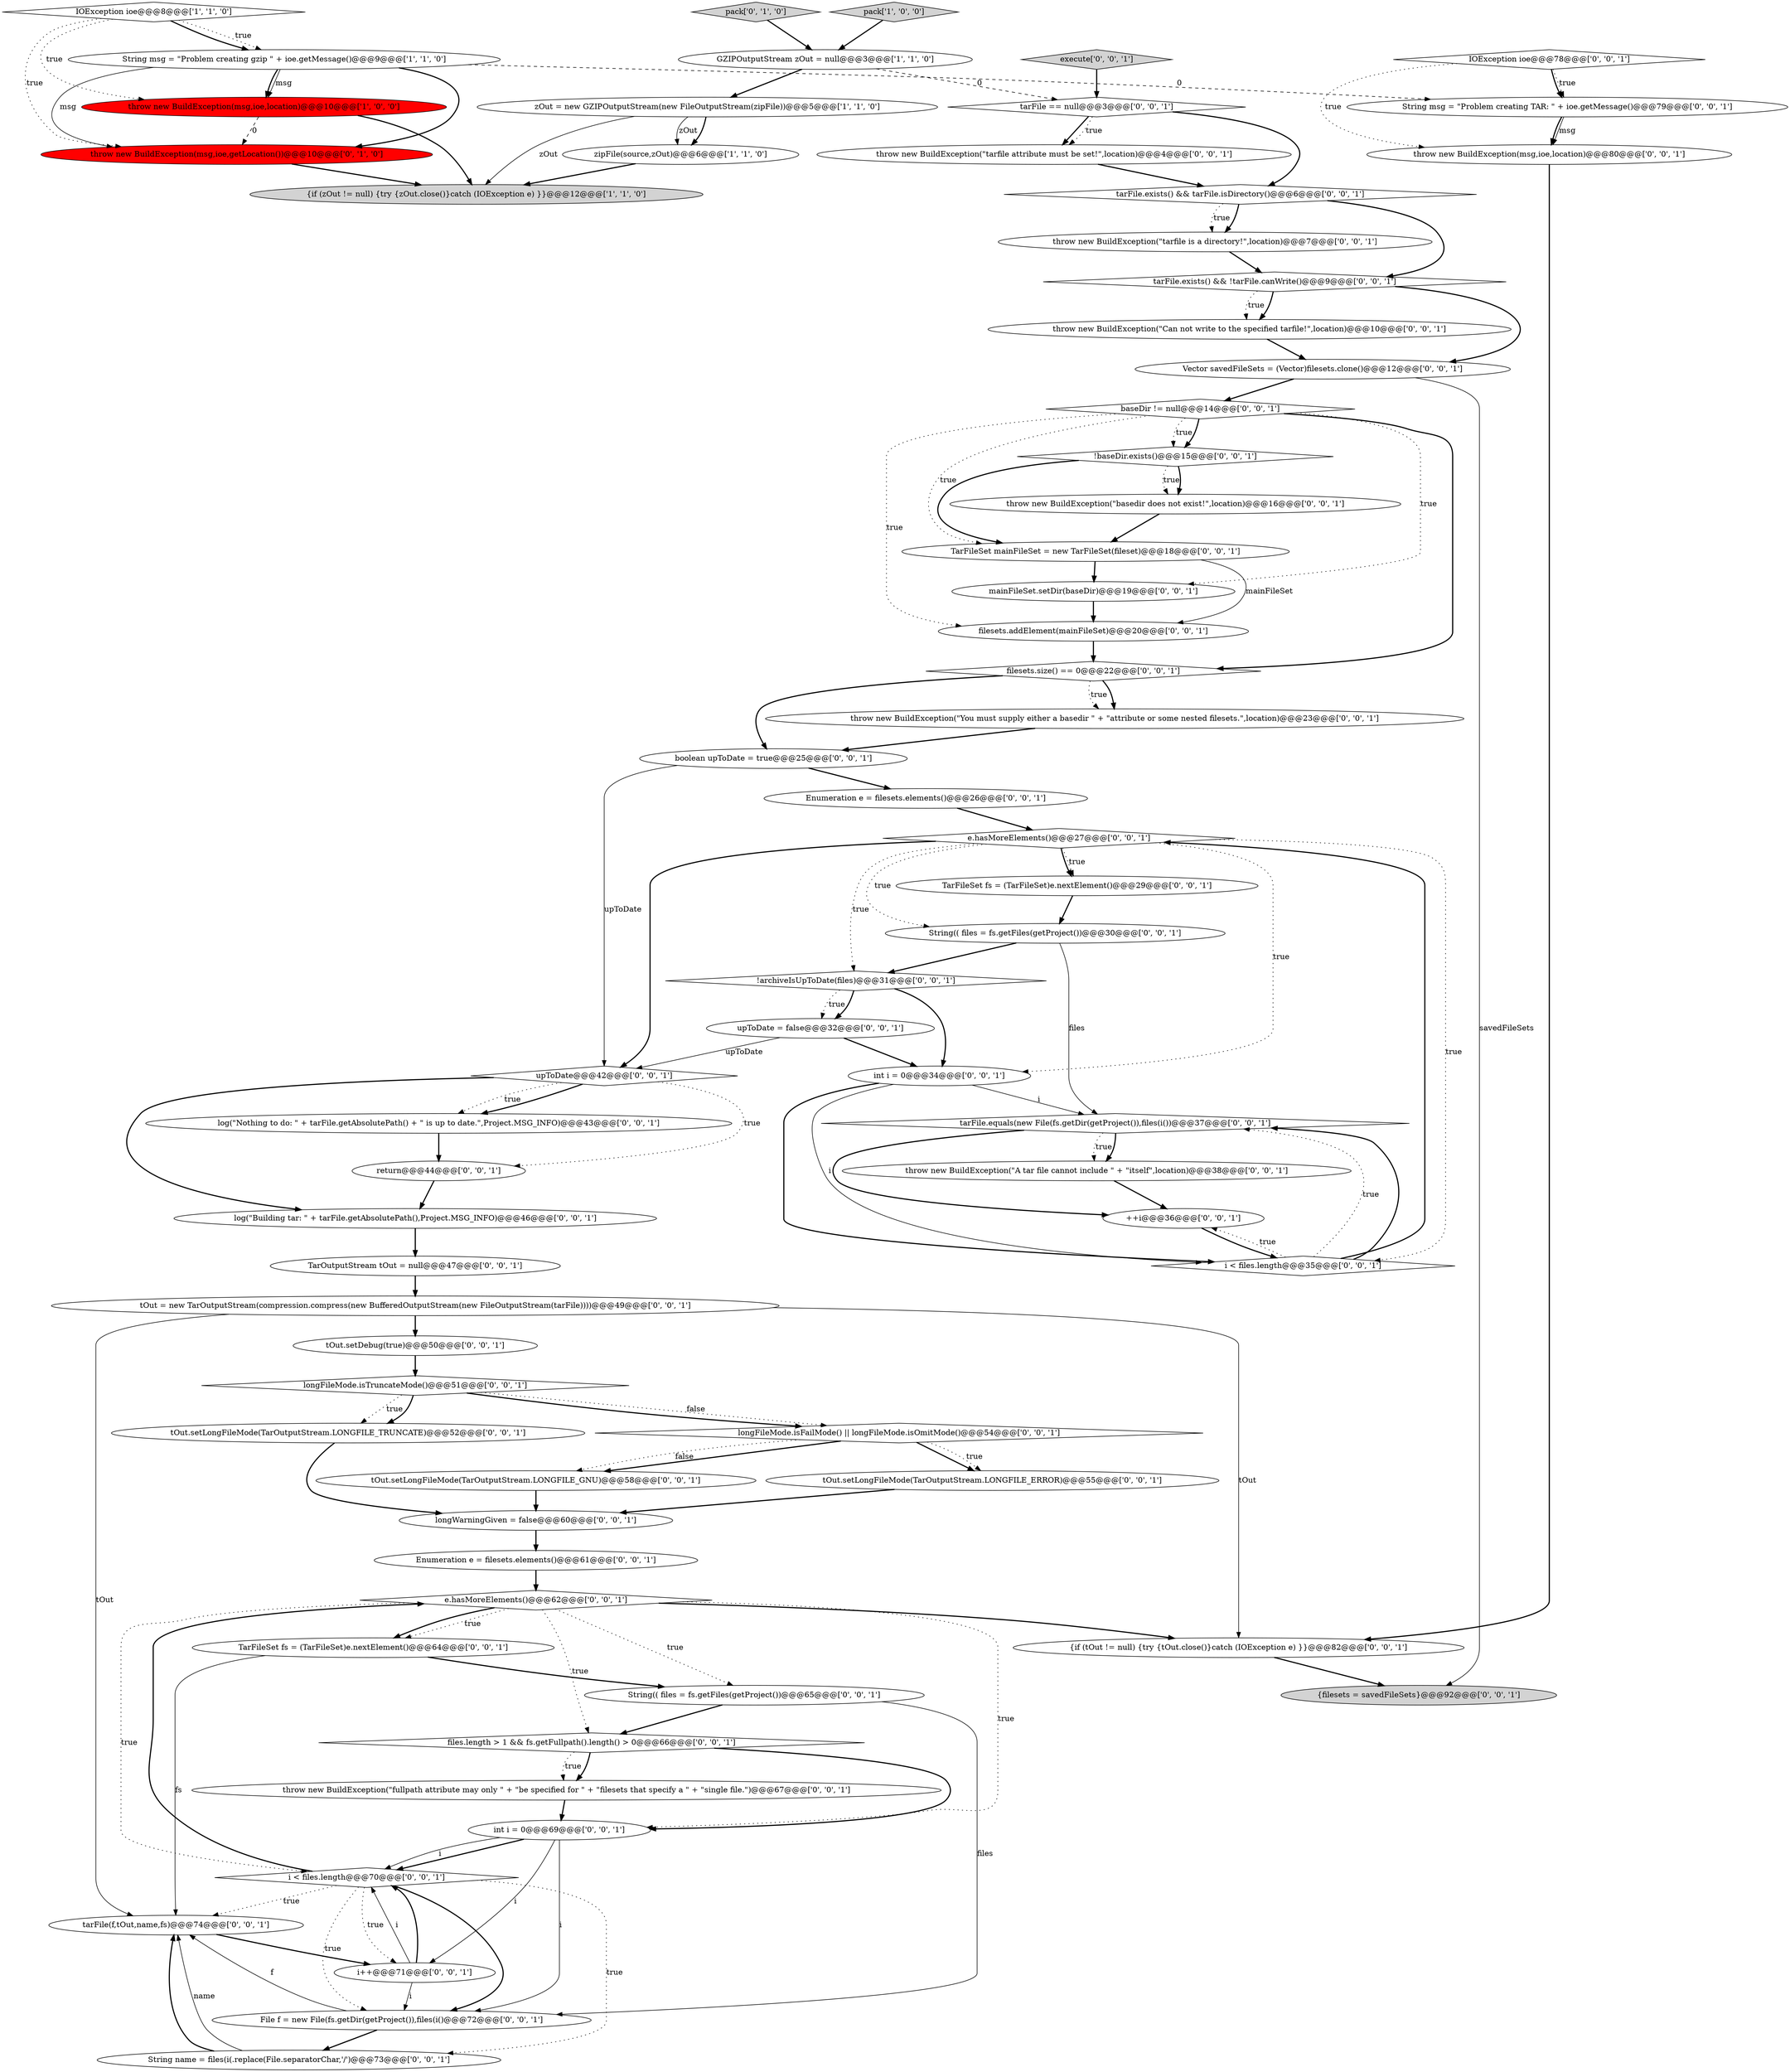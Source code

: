 digraph {
6 [style = filled, label = "zipFile(source,zOut)@@@6@@@['1', '1', '0']", fillcolor = white, shape = ellipse image = "AAA0AAABBB1BBB"];
7 [style = filled, label = "zOut = new GZIPOutputStream(new FileOutputStream(zipFile))@@@5@@@['1', '1', '0']", fillcolor = white, shape = ellipse image = "AAA0AAABBB1BBB"];
66 [style = filled, label = "++i@@@36@@@['0', '0', '1']", fillcolor = white, shape = ellipse image = "AAA0AAABBB3BBB"];
34 [style = filled, label = "longWarningGiven = false@@@60@@@['0', '0', '1']", fillcolor = white, shape = ellipse image = "AAA0AAABBB3BBB"];
46 [style = filled, label = "throw new BuildException(\"You must supply either a basedir \" + \"attribute or some nested filesets.\",location)@@@23@@@['0', '0', '1']", fillcolor = white, shape = ellipse image = "AAA0AAABBB3BBB"];
55 [style = filled, label = "int i = 0@@@69@@@['0', '0', '1']", fillcolor = white, shape = ellipse image = "AAA0AAABBB3BBB"];
15 [style = filled, label = "{filesets = savedFileSets}@@@92@@@['0', '0', '1']", fillcolor = lightgray, shape = ellipse image = "AAA0AAABBB3BBB"];
26 [style = filled, label = "mainFileSet.setDir(baseDir)@@@19@@@['0', '0', '1']", fillcolor = white, shape = ellipse image = "AAA0AAABBB3BBB"];
59 [style = filled, label = "log(\"Building tar: \" + tarFile.getAbsolutePath(),Project.MSG_INFO)@@@46@@@['0', '0', '1']", fillcolor = white, shape = ellipse image = "AAA0AAABBB3BBB"];
64 [style = filled, label = "tarFile == null@@@3@@@['0', '0', '1']", fillcolor = white, shape = diamond image = "AAA0AAABBB3BBB"];
33 [style = filled, label = "TarFileSet mainFileSet = new TarFileSet(fileset)@@@18@@@['0', '0', '1']", fillcolor = white, shape = ellipse image = "AAA0AAABBB3BBB"];
30 [style = filled, label = "throw new BuildException(msg,ioe,location)@@@80@@@['0', '0', '1']", fillcolor = white, shape = ellipse image = "AAA0AAABBB3BBB"];
54 [style = filled, label = "boolean upToDate = true@@@25@@@['0', '0', '1']", fillcolor = white, shape = ellipse image = "AAA0AAABBB3BBB"];
50 [style = filled, label = "tOut.setDebug(true)@@@50@@@['0', '0', '1']", fillcolor = white, shape = ellipse image = "AAA0AAABBB3BBB"];
17 [style = filled, label = "int i = 0@@@34@@@['0', '0', '1']", fillcolor = white, shape = ellipse image = "AAA0AAABBB3BBB"];
32 [style = filled, label = "longFileMode.isFailMode() || longFileMode.isOmitMode()@@@54@@@['0', '0', '1']", fillcolor = white, shape = diamond image = "AAA0AAABBB3BBB"];
39 [style = filled, label = "throw new BuildException(\"basedir does not exist!\",location)@@@16@@@['0', '0', '1']", fillcolor = white, shape = ellipse image = "AAA0AAABBB3BBB"];
65 [style = filled, label = "i < files.length@@@70@@@['0', '0', '1']", fillcolor = white, shape = diamond image = "AAA0AAABBB3BBB"];
62 [style = filled, label = "tarFile.equals(new File(fs.getDir(getProject()),files(i())@@@37@@@['0', '0', '1']", fillcolor = white, shape = diamond image = "AAA0AAABBB3BBB"];
67 [style = filled, label = "filesets.addElement(mainFileSet)@@@20@@@['0', '0', '1']", fillcolor = white, shape = ellipse image = "AAA0AAABBB3BBB"];
24 [style = filled, label = "String(( files = fs.getFiles(getProject())@@@30@@@['0', '0', '1']", fillcolor = white, shape = ellipse image = "AAA0AAABBB3BBB"];
52 [style = filled, label = "!archiveIsUpToDate(files)@@@31@@@['0', '0', '1']", fillcolor = white, shape = diamond image = "AAA0AAABBB3BBB"];
60 [style = filled, label = "longFileMode.isTruncateMode()@@@51@@@['0', '0', '1']", fillcolor = white, shape = diamond image = "AAA0AAABBB3BBB"];
38 [style = filled, label = "tarFile(f,tOut,name,fs)@@@74@@@['0', '0', '1']", fillcolor = white, shape = ellipse image = "AAA0AAABBB3BBB"];
18 [style = filled, label = "tOut = new TarOutputStream(compression.compress(new BufferedOutputStream(new FileOutputStream(tarFile))))@@@49@@@['0', '0', '1']", fillcolor = white, shape = ellipse image = "AAA0AAABBB3BBB"];
10 [style = filled, label = "tarFile.exists() && tarFile.isDirectory()@@@6@@@['0', '0', '1']", fillcolor = white, shape = diamond image = "AAA0AAABBB3BBB"];
29 [style = filled, label = "upToDate@@@42@@@['0', '0', '1']", fillcolor = white, shape = diamond image = "AAA0AAABBB3BBB"];
9 [style = filled, label = "pack['0', '1', '0']", fillcolor = lightgray, shape = diamond image = "AAA0AAABBB2BBB"];
13 [style = filled, label = "TarOutputStream tOut = null@@@47@@@['0', '0', '1']", fillcolor = white, shape = ellipse image = "AAA0AAABBB3BBB"];
16 [style = filled, label = "File f = new File(fs.getDir(getProject()),files(i()@@@72@@@['0', '0', '1']", fillcolor = white, shape = ellipse image = "AAA0AAABBB3BBB"];
14 [style = filled, label = "{if (tOut != null) {try {tOut.close()}catch (IOException e) }}@@@82@@@['0', '0', '1']", fillcolor = white, shape = ellipse image = "AAA0AAABBB3BBB"];
22 [style = filled, label = "Vector savedFileSets = (Vector)filesets.clone()@@@12@@@['0', '0', '1']", fillcolor = white, shape = ellipse image = "AAA0AAABBB3BBB"];
19 [style = filled, label = "String name = files(i(.replace(File.separatorChar,'/')@@@73@@@['0', '0', '1']", fillcolor = white, shape = ellipse image = "AAA0AAABBB3BBB"];
23 [style = filled, label = "throw new BuildException(\"tarfile attribute must be set!\",location)@@@4@@@['0', '0', '1']", fillcolor = white, shape = ellipse image = "AAA0AAABBB3BBB"];
47 [style = filled, label = "return@@@44@@@['0', '0', '1']", fillcolor = white, shape = ellipse image = "AAA0AAABBB3BBB"];
2 [style = filled, label = "{if (zOut != null) {try {zOut.close()}catch (IOException e) }}@@@12@@@['1', '1', '0']", fillcolor = lightgray, shape = ellipse image = "AAA0AAABBB1BBB"];
56 [style = filled, label = "!baseDir.exists()@@@15@@@['0', '0', '1']", fillcolor = white, shape = diamond image = "AAA0AAABBB3BBB"];
5 [style = filled, label = "throw new BuildException(msg,ioe,location)@@@10@@@['1', '0', '0']", fillcolor = red, shape = ellipse image = "AAA1AAABBB1BBB"];
49 [style = filled, label = "files.length > 1 && fs.getFullpath().length() > 0@@@66@@@['0', '0', '1']", fillcolor = white, shape = diamond image = "AAA0AAABBB3BBB"];
42 [style = filled, label = "execute['0', '0', '1']", fillcolor = lightgray, shape = diamond image = "AAA0AAABBB3BBB"];
36 [style = filled, label = "String(( files = fs.getFiles(getProject())@@@65@@@['0', '0', '1']", fillcolor = white, shape = ellipse image = "AAA0AAABBB3BBB"];
51 [style = filled, label = "TarFileSet fs = (TarFileSet)e.nextElement()@@@64@@@['0', '0', '1']", fillcolor = white, shape = ellipse image = "AAA0AAABBB3BBB"];
53 [style = filled, label = "Enumeration e = filesets.elements()@@@61@@@['0', '0', '1']", fillcolor = white, shape = ellipse image = "AAA0AAABBB3BBB"];
12 [style = filled, label = "log(\"Nothing to do: \" + tarFile.getAbsolutePath() + \" is up to date.\",Project.MSG_INFO)@@@43@@@['0', '0', '1']", fillcolor = white, shape = ellipse image = "AAA0AAABBB3BBB"];
20 [style = filled, label = "baseDir != null@@@14@@@['0', '0', '1']", fillcolor = white, shape = diamond image = "AAA0AAABBB3BBB"];
41 [style = filled, label = "String msg = \"Problem creating TAR: \" + ioe.getMessage()@@@79@@@['0', '0', '1']", fillcolor = white, shape = ellipse image = "AAA0AAABBB3BBB"];
3 [style = filled, label = "IOException ioe@@@8@@@['1', '1', '0']", fillcolor = white, shape = diamond image = "AAA0AAABBB1BBB"];
57 [style = filled, label = "e.hasMoreElements()@@@27@@@['0', '0', '1']", fillcolor = white, shape = diamond image = "AAA0AAABBB3BBB"];
43 [style = filled, label = "e.hasMoreElements()@@@62@@@['0', '0', '1']", fillcolor = white, shape = diamond image = "AAA0AAABBB3BBB"];
0 [style = filled, label = "pack['1', '0', '0']", fillcolor = lightgray, shape = diamond image = "AAA0AAABBB1BBB"];
4 [style = filled, label = "String msg = \"Problem creating gzip \" + ioe.getMessage()@@@9@@@['1', '1', '0']", fillcolor = white, shape = ellipse image = "AAA0AAABBB1BBB"];
45 [style = filled, label = "filesets.size() == 0@@@22@@@['0', '0', '1']", fillcolor = white, shape = diamond image = "AAA0AAABBB3BBB"];
63 [style = filled, label = "i++@@@71@@@['0', '0', '1']", fillcolor = white, shape = ellipse image = "AAA0AAABBB3BBB"];
48 [style = filled, label = "tOut.setLongFileMode(TarOutputStream.LONGFILE_TRUNCATE)@@@52@@@['0', '0', '1']", fillcolor = white, shape = ellipse image = "AAA0AAABBB3BBB"];
40 [style = filled, label = "throw new BuildException(\"tarfile is a directory!\",location)@@@7@@@['0', '0', '1']", fillcolor = white, shape = ellipse image = "AAA0AAABBB3BBB"];
58 [style = filled, label = "TarFileSet fs = (TarFileSet)e.nextElement()@@@29@@@['0', '0', '1']", fillcolor = white, shape = ellipse image = "AAA0AAABBB3BBB"];
27 [style = filled, label = "Enumeration e = filesets.elements()@@@26@@@['0', '0', '1']", fillcolor = white, shape = ellipse image = "AAA0AAABBB3BBB"];
1 [style = filled, label = "GZIPOutputStream zOut = null@@@3@@@['1', '1', '0']", fillcolor = white, shape = ellipse image = "AAA0AAABBB1BBB"];
25 [style = filled, label = "throw new BuildException(\"fullpath attribute may only \" + \"be specified for \" + \"filesets that specify a \" + \"single file.\")@@@67@@@['0', '0', '1']", fillcolor = white, shape = ellipse image = "AAA0AAABBB3BBB"];
31 [style = filled, label = "upToDate = false@@@32@@@['0', '0', '1']", fillcolor = white, shape = ellipse image = "AAA0AAABBB3BBB"];
61 [style = filled, label = "tOut.setLongFileMode(TarOutputStream.LONGFILE_GNU)@@@58@@@['0', '0', '1']", fillcolor = white, shape = ellipse image = "AAA0AAABBB3BBB"];
37 [style = filled, label = "tarFile.exists() && !tarFile.canWrite()@@@9@@@['0', '0', '1']", fillcolor = white, shape = diamond image = "AAA0AAABBB3BBB"];
44 [style = filled, label = "IOException ioe@@@78@@@['0', '0', '1']", fillcolor = white, shape = diamond image = "AAA0AAABBB3BBB"];
11 [style = filled, label = "throw new BuildException(\"A tar file cannot include \" + \"itself\",location)@@@38@@@['0', '0', '1']", fillcolor = white, shape = ellipse image = "AAA0AAABBB3BBB"];
28 [style = filled, label = "i < files.length@@@35@@@['0', '0', '1']", fillcolor = white, shape = diamond image = "AAA0AAABBB3BBB"];
21 [style = filled, label = "throw new BuildException(\"Can not write to the specified tarfile!\",location)@@@10@@@['0', '0', '1']", fillcolor = white, shape = ellipse image = "AAA0AAABBB3BBB"];
35 [style = filled, label = "tOut.setLongFileMode(TarOutputStream.LONGFILE_ERROR)@@@55@@@['0', '0', '1']", fillcolor = white, shape = ellipse image = "AAA0AAABBB3BBB"];
8 [style = filled, label = "throw new BuildException(msg,ioe,getLocation())@@@10@@@['0', '1', '0']", fillcolor = red, shape = ellipse image = "AAA1AAABBB2BBB"];
32->35 [style = bold, label=""];
29->59 [style = bold, label=""];
55->63 [style = solid, label="i"];
54->27 [style = bold, label=""];
60->48 [style = dotted, label="true"];
57->52 [style = dotted, label="true"];
57->29 [style = bold, label=""];
28->62 [style = bold, label=""];
60->32 [style = bold, label=""];
43->51 [style = dotted, label="true"];
65->38 [style = dotted, label="true"];
57->58 [style = bold, label=""];
55->16 [style = solid, label="i"];
3->4 [style = bold, label=""];
62->11 [style = dotted, label="true"];
18->38 [style = solid, label="tOut"];
49->55 [style = bold, label=""];
20->56 [style = dotted, label="true"];
44->41 [style = dotted, label="true"];
12->47 [style = bold, label=""];
60->32 [style = dotted, label="false"];
57->24 [style = dotted, label="true"];
65->16 [style = bold, label=""];
46->54 [style = bold, label=""];
43->55 [style = dotted, label="true"];
44->30 [style = dotted, label="true"];
51->38 [style = solid, label="fs"];
5->8 [style = dashed, label="0"];
30->14 [style = bold, label=""];
4->8 [style = bold, label=""];
55->65 [style = solid, label="i"];
66->28 [style = bold, label=""];
28->62 [style = dotted, label="true"];
48->34 [style = bold, label=""];
20->45 [style = bold, label=""];
40->37 [style = bold, label=""];
34->53 [style = bold, label=""];
41->30 [style = solid, label="msg"];
32->61 [style = bold, label=""];
26->67 [style = bold, label=""];
20->67 [style = dotted, label="true"];
32->35 [style = dotted, label="true"];
36->16 [style = solid, label="files"];
33->67 [style = solid, label="mainFileSet"];
25->55 [style = bold, label=""];
43->51 [style = bold, label=""];
20->26 [style = dotted, label="true"];
37->21 [style = bold, label=""];
52->31 [style = dotted, label="true"];
16->19 [style = bold, label=""];
4->8 [style = solid, label="msg"];
60->48 [style = bold, label=""];
6->2 [style = bold, label=""];
18->50 [style = bold, label=""];
54->29 [style = solid, label="upToDate"];
49->25 [style = bold, label=""];
41->30 [style = bold, label=""];
55->65 [style = bold, label=""];
3->5 [style = dotted, label="true"];
64->10 [style = bold, label=""];
22->20 [style = bold, label=""];
21->22 [style = bold, label=""];
36->49 [style = bold, label=""];
18->14 [style = solid, label="tOut"];
7->6 [style = bold, label=""];
44->41 [style = bold, label=""];
23->10 [style = bold, label=""];
43->49 [style = dotted, label="true"];
63->16 [style = solid, label="i"];
14->15 [style = bold, label=""];
45->46 [style = bold, label=""];
9->1 [style = bold, label=""];
35->34 [style = bold, label=""];
56->33 [style = bold, label=""];
53->43 [style = bold, label=""];
19->38 [style = bold, label=""];
67->45 [style = bold, label=""];
57->17 [style = dotted, label="true"];
13->18 [style = bold, label=""];
32->61 [style = dotted, label="false"];
4->41 [style = dashed, label="0"];
56->39 [style = dotted, label="true"];
63->65 [style = bold, label=""];
65->19 [style = dotted, label="true"];
45->46 [style = dotted, label="true"];
57->28 [style = dotted, label="true"];
58->24 [style = bold, label=""];
17->62 [style = solid, label="i"];
11->66 [style = bold, label=""];
7->6 [style = solid, label="zOut"];
62->66 [style = bold, label=""];
17->28 [style = solid, label="i"];
1->7 [style = bold, label=""];
47->59 [style = bold, label=""];
39->33 [style = bold, label=""];
33->26 [style = bold, label=""];
57->58 [style = dotted, label="true"];
37->22 [style = bold, label=""];
61->34 [style = bold, label=""];
28->66 [style = dotted, label="true"];
62->11 [style = bold, label=""];
50->60 [style = bold, label=""];
8->2 [style = bold, label=""];
43->14 [style = bold, label=""];
51->36 [style = bold, label=""];
20->33 [style = dotted, label="true"];
16->38 [style = solid, label="f"];
0->1 [style = bold, label=""];
1->64 [style = dashed, label="0"];
56->39 [style = bold, label=""];
10->40 [style = bold, label=""];
42->64 [style = bold, label=""];
31->17 [style = bold, label=""];
28->57 [style = bold, label=""];
24->62 [style = solid, label="files"];
19->38 [style = solid, label="name"];
43->36 [style = dotted, label="true"];
4->5 [style = bold, label=""];
10->40 [style = dotted, label="true"];
10->37 [style = bold, label=""];
4->5 [style = solid, label="msg"];
20->56 [style = bold, label=""];
7->2 [style = solid, label="zOut"];
65->43 [style = bold, label=""];
63->65 [style = solid, label="i"];
37->21 [style = dotted, label="true"];
3->4 [style = dotted, label="true"];
65->16 [style = dotted, label="true"];
29->12 [style = dotted, label="true"];
52->17 [style = bold, label=""];
49->25 [style = dotted, label="true"];
64->23 [style = bold, label=""];
45->54 [style = bold, label=""];
5->2 [style = bold, label=""];
17->28 [style = bold, label=""];
29->12 [style = bold, label=""];
64->23 [style = dotted, label="true"];
29->47 [style = dotted, label="true"];
27->57 [style = bold, label=""];
38->63 [style = bold, label=""];
59->13 [style = bold, label=""];
52->31 [style = bold, label=""];
43->65 [style = dotted, label="true"];
24->52 [style = bold, label=""];
3->8 [style = dotted, label="true"];
65->63 [style = dotted, label="true"];
31->29 [style = solid, label="upToDate"];
22->15 [style = solid, label="savedFileSets"];
}
